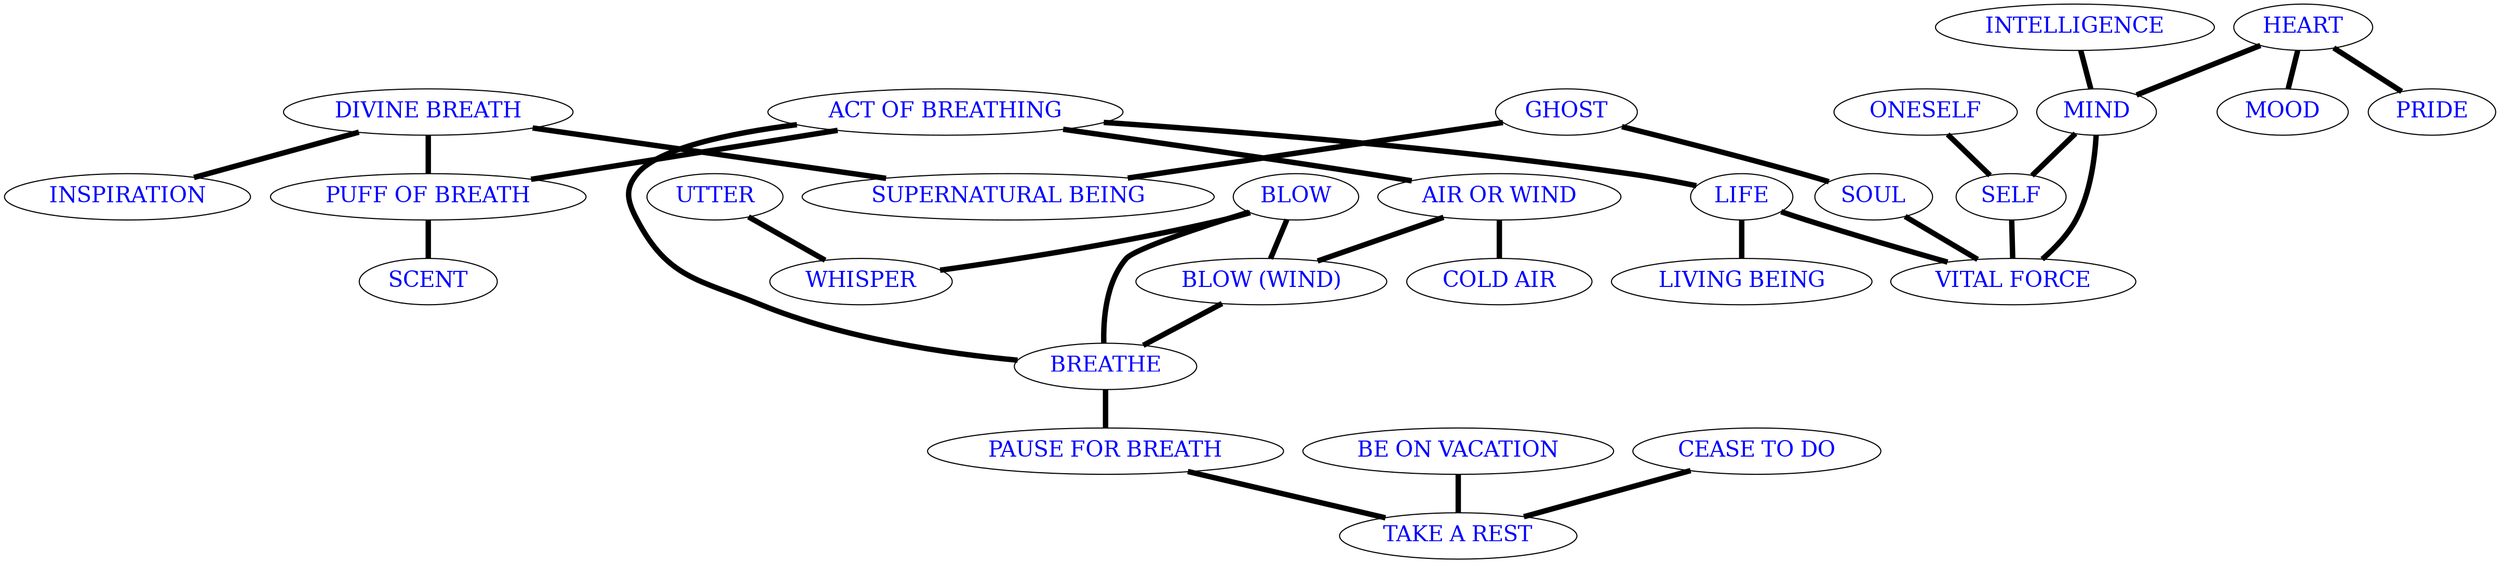digraph CausalGraph
{
  splines=true;
  node [ fontcolor=blue, fontsize=20];
  "INSPIRATION" [pos="-1,0!"];
  "DIVINE BREATH" [pos="1.5,0.8!"];
  "SCENT" [pos="-1.2,1.9!"];
  "PUFF OF BREATH" [pos="4.5,1.6!"];
  "COLD AIR" [pos="-1,3.6!"];
  "AIR OR WIND" [pos="3,3.2!"];
  "BLOW (WIND)" [pos="1,5!"];
  "BLOW" [pos="5.7,5!"];
  "WHISPER" [pos="4,7!"];
  "UTTER" [pos="0,6.5!"];
  "SUPERNATURAL BEING" [pos="3,-0.3!"];
  "GHOST" [pos="6,0.2!"];
  "ACT OF BREATHING" [pos="7,3.2!"];
  "BREATHE" [pos="6.5,4.1!"];
  "PAUSE FOR BREATH" [pos="9.5,5.2!"];
  "TAKE A REST" [pos="14,6!"];
  "BE ON VACATION" [pos="8,7!"];
  "CEASE TO DO" [pos="13,4.5!"];
  "PRIDE" [pos="9,-0.2!"];
  "SOUL" [pos="9.5,0.5!"];
  "LIFE" [pos="10.8,2.2!"];
  "LIVING BEING" [pos="11.5,3.5!"];
  "VITAL FORCE" [pos="11,1.2!"];
  "HEART" [pos="12.3,0.3!"];
  "MOOD" [pos="11,-0.5!"];
  "INTELLIGENCE" [pos="15.2,1!"];
  "MIND" [pos="14.5,2.2!"];
  "SELF" [pos="15,3!"];
  "ONESELF" [pos="15.5,4!"];
subgraph undirected
{
  edge [dir=none];
  "ACT OF BREATHING" -> "AIR OR WIND" [color="#000000ff",penwidth="5"];
  "ACT OF BREATHING" -> "BREATHE" [color="#000000ff",penwidth="5"];
  "ACT OF BREATHING" -> "LIFE" [color="#000000ff",penwidth="5"];
  "ACT OF BREATHING" -> "PUFF OF BREATH" [color="#000000ff",penwidth="5"];
  "AIR OR WIND" -> "BLOW (WIND)" [color="#000000ff",penwidth="5"];
  "AIR OR WIND" -> "COLD AIR" [color="#000000ff",penwidth="5"];
  "BE ON VACATION" -> "TAKE A REST" [color="#000000ff",penwidth="5"];
  "BLOW" -> "BLOW (WIND)" [color="#000000ff",penwidth="5"];
  "BLOW" -> "BREATHE" [color="#000000ff",penwidth="5"];
  "BLOW" -> "WHISPER" [color="#000000ff",penwidth="5"];
  "BLOW (WIND)" -> "BREATHE" [color="#000000ff",penwidth="5"];
  "BREATHE" -> "PAUSE FOR BREATH" [color="#000000ff",penwidth="5"];
  "CEASE TO DO" -> "TAKE A REST" [color="#000000ff",penwidth="5"];
  "DIVINE BREATH" -> "INSPIRATION" [color="#000000ff",penwidth="5"];
  "DIVINE BREATH" -> "SUPERNATURAL BEING" [color="#000000ff",penwidth="5"];
  "DIVINE BREATH" -> "PUFF OF BREATH" [color="#000000ff",penwidth="5"];
  "GHOST" -> "SOUL" [color="#000000ff",penwidth="5"];
  "GHOST" -> "SUPERNATURAL BEING" [color="#000000ff",penwidth="5"];
  "HEART" -> "MIND" [color="#000000ff",penwidth="5"];
  "HEART" -> "MOOD" [color="#000000ff",penwidth="5"];
  "HEART" -> "PRIDE" [color="#000000ff",penwidth="5"];
  "INTELLIGENCE" -> "MIND" [color="#000000ff",penwidth="5"];
  "LIFE" -> "LIVING BEING" [color="#000000ff",penwidth="5"];
  "LIFE" -> "VITAL FORCE" [color="#000000ff",penwidth="5"];
  "MIND" -> "SELF" [color="#000000ff",penwidth="5"];
  "MIND" -> "VITAL FORCE" [color="#000000ff",penwidth="5"];
  "ONESELF" -> "SELF" [color="#000000ff",penwidth="5"];
  "PAUSE FOR BREATH" -> "TAKE A REST" [color="#000000ff",penwidth="5"];
  "PUFF OF BREATH" -> "SCENT" [color="#000000ff",penwidth="5"];
  "SELF" -> "VITAL FORCE" [color="#000000ff",penwidth="5"];
  "SOUL" -> "VITAL FORCE" [color="#000000ff",penwidth="5"];
  "UTTER" -> "WHISPER" [color="#000000ff",penwidth="5"];
}
subgraph bidirected
{
  edge [dir=none];
}
subgraph directed
{
  edge [arrowsize=1];
}
subgraph directedPreset
{
  edge [arrowsize=1];
}
}
